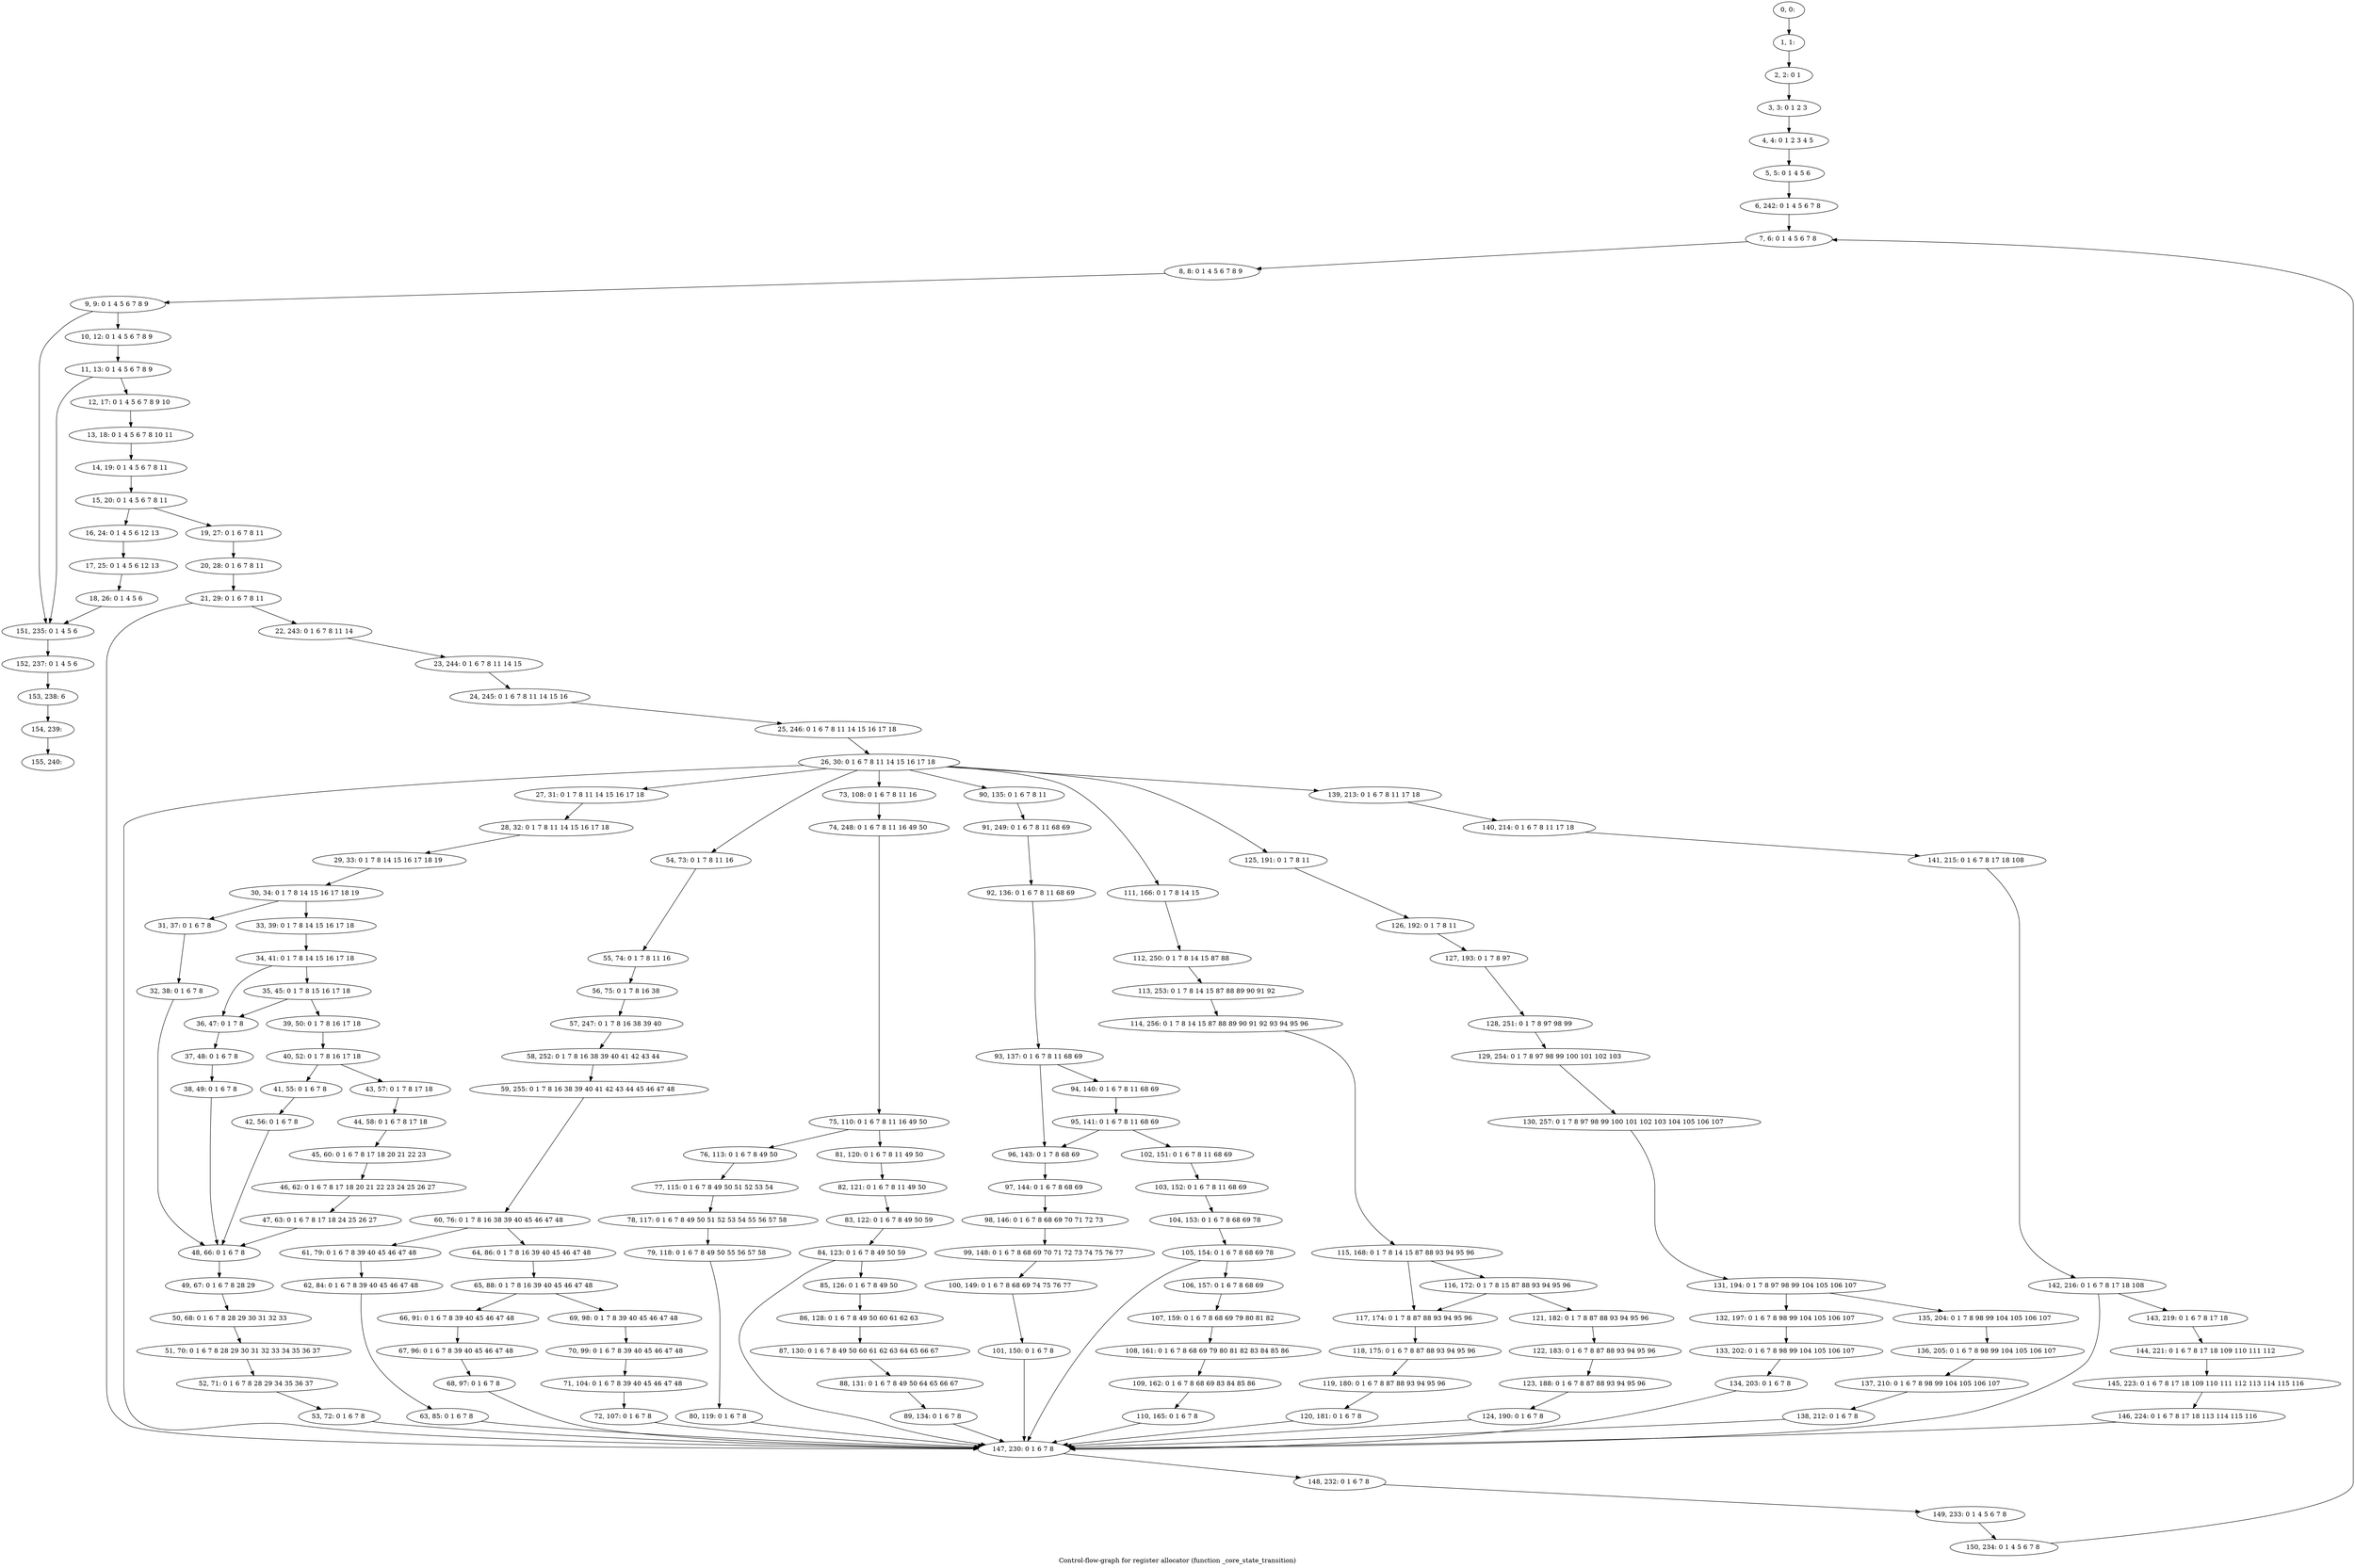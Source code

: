 digraph G {
graph [label="Control-flow-graph for register allocator (function _core_state_transition)"]
0[label="0, 0: "];
1[label="1, 1: "];
2[label="2, 2: 0 1 "];
3[label="3, 3: 0 1 2 3 "];
4[label="4, 4: 0 1 2 3 4 5 "];
5[label="5, 5: 0 1 4 5 6 "];
6[label="6, 242: 0 1 4 5 6 7 8 "];
7[label="7, 6: 0 1 4 5 6 7 8 "];
8[label="8, 8: 0 1 4 5 6 7 8 9 "];
9[label="9, 9: 0 1 4 5 6 7 8 9 "];
10[label="10, 12: 0 1 4 5 6 7 8 9 "];
11[label="11, 13: 0 1 4 5 6 7 8 9 "];
12[label="12, 17: 0 1 4 5 6 7 8 9 10 "];
13[label="13, 18: 0 1 4 5 6 7 8 10 11 "];
14[label="14, 19: 0 1 4 5 6 7 8 11 "];
15[label="15, 20: 0 1 4 5 6 7 8 11 "];
16[label="16, 24: 0 1 4 5 6 12 13 "];
17[label="17, 25: 0 1 4 5 6 12 13 "];
18[label="18, 26: 0 1 4 5 6 "];
19[label="19, 27: 0 1 6 7 8 11 "];
20[label="20, 28: 0 1 6 7 8 11 "];
21[label="21, 29: 0 1 6 7 8 11 "];
22[label="22, 243: 0 1 6 7 8 11 14 "];
23[label="23, 244: 0 1 6 7 8 11 14 15 "];
24[label="24, 245: 0 1 6 7 8 11 14 15 16 "];
25[label="25, 246: 0 1 6 7 8 11 14 15 16 17 18 "];
26[label="26, 30: 0 1 6 7 8 11 14 15 16 17 18 "];
27[label="27, 31: 0 1 7 8 11 14 15 16 17 18 "];
28[label="28, 32: 0 1 7 8 11 14 15 16 17 18 "];
29[label="29, 33: 0 1 7 8 14 15 16 17 18 19 "];
30[label="30, 34: 0 1 7 8 14 15 16 17 18 19 "];
31[label="31, 37: 0 1 6 7 8 "];
32[label="32, 38: 0 1 6 7 8 "];
33[label="33, 39: 0 1 7 8 14 15 16 17 18 "];
34[label="34, 41: 0 1 7 8 14 15 16 17 18 "];
35[label="35, 45: 0 1 7 8 15 16 17 18 "];
36[label="36, 47: 0 1 7 8 "];
37[label="37, 48: 0 1 6 7 8 "];
38[label="38, 49: 0 1 6 7 8 "];
39[label="39, 50: 0 1 7 8 16 17 18 "];
40[label="40, 52: 0 1 7 8 16 17 18 "];
41[label="41, 55: 0 1 6 7 8 "];
42[label="42, 56: 0 1 6 7 8 "];
43[label="43, 57: 0 1 7 8 17 18 "];
44[label="44, 58: 0 1 6 7 8 17 18 "];
45[label="45, 60: 0 1 6 7 8 17 18 20 21 22 23 "];
46[label="46, 62: 0 1 6 7 8 17 18 20 21 22 23 24 25 26 27 "];
47[label="47, 63: 0 1 6 7 8 17 18 24 25 26 27 "];
48[label="48, 66: 0 1 6 7 8 "];
49[label="49, 67: 0 1 6 7 8 28 29 "];
50[label="50, 68: 0 1 6 7 8 28 29 30 31 32 33 "];
51[label="51, 70: 0 1 6 7 8 28 29 30 31 32 33 34 35 36 37 "];
52[label="52, 71: 0 1 6 7 8 28 29 34 35 36 37 "];
53[label="53, 72: 0 1 6 7 8 "];
54[label="54, 73: 0 1 7 8 11 16 "];
55[label="55, 74: 0 1 7 8 11 16 "];
56[label="56, 75: 0 1 7 8 16 38 "];
57[label="57, 247: 0 1 7 8 16 38 39 40 "];
58[label="58, 252: 0 1 7 8 16 38 39 40 41 42 43 44 "];
59[label="59, 255: 0 1 7 8 16 38 39 40 41 42 43 44 45 46 47 48 "];
60[label="60, 76: 0 1 7 8 16 38 39 40 45 46 47 48 "];
61[label="61, 79: 0 1 6 7 8 39 40 45 46 47 48 "];
62[label="62, 84: 0 1 6 7 8 39 40 45 46 47 48 "];
63[label="63, 85: 0 1 6 7 8 "];
64[label="64, 86: 0 1 7 8 16 39 40 45 46 47 48 "];
65[label="65, 88: 0 1 7 8 16 39 40 45 46 47 48 "];
66[label="66, 91: 0 1 6 7 8 39 40 45 46 47 48 "];
67[label="67, 96: 0 1 6 7 8 39 40 45 46 47 48 "];
68[label="68, 97: 0 1 6 7 8 "];
69[label="69, 98: 0 1 7 8 39 40 45 46 47 48 "];
70[label="70, 99: 0 1 6 7 8 39 40 45 46 47 48 "];
71[label="71, 104: 0 1 6 7 8 39 40 45 46 47 48 "];
72[label="72, 107: 0 1 6 7 8 "];
73[label="73, 108: 0 1 6 7 8 11 16 "];
74[label="74, 248: 0 1 6 7 8 11 16 49 50 "];
75[label="75, 110: 0 1 6 7 8 11 16 49 50 "];
76[label="76, 113: 0 1 6 7 8 49 50 "];
77[label="77, 115: 0 1 6 7 8 49 50 51 52 53 54 "];
78[label="78, 117: 0 1 6 7 8 49 50 51 52 53 54 55 56 57 58 "];
79[label="79, 118: 0 1 6 7 8 49 50 55 56 57 58 "];
80[label="80, 119: 0 1 6 7 8 "];
81[label="81, 120: 0 1 6 7 8 11 49 50 "];
82[label="82, 121: 0 1 6 7 8 11 49 50 "];
83[label="83, 122: 0 1 6 7 8 49 50 59 "];
84[label="84, 123: 0 1 6 7 8 49 50 59 "];
85[label="85, 126: 0 1 6 7 8 49 50 "];
86[label="86, 128: 0 1 6 7 8 49 50 60 61 62 63 "];
87[label="87, 130: 0 1 6 7 8 49 50 60 61 62 63 64 65 66 67 "];
88[label="88, 131: 0 1 6 7 8 49 50 64 65 66 67 "];
89[label="89, 134: 0 1 6 7 8 "];
90[label="90, 135: 0 1 6 7 8 11 "];
91[label="91, 249: 0 1 6 7 8 11 68 69 "];
92[label="92, 136: 0 1 6 7 8 11 68 69 "];
93[label="93, 137: 0 1 6 7 8 11 68 69 "];
94[label="94, 140: 0 1 6 7 8 11 68 69 "];
95[label="95, 141: 0 1 6 7 8 11 68 69 "];
96[label="96, 143: 0 1 7 8 68 69 "];
97[label="97, 144: 0 1 6 7 8 68 69 "];
98[label="98, 146: 0 1 6 7 8 68 69 70 71 72 73 "];
99[label="99, 148: 0 1 6 7 8 68 69 70 71 72 73 74 75 76 77 "];
100[label="100, 149: 0 1 6 7 8 68 69 74 75 76 77 "];
101[label="101, 150: 0 1 6 7 8 "];
102[label="102, 151: 0 1 6 7 8 11 68 69 "];
103[label="103, 152: 0 1 6 7 8 11 68 69 "];
104[label="104, 153: 0 1 6 7 8 68 69 78 "];
105[label="105, 154: 0 1 6 7 8 68 69 78 "];
106[label="106, 157: 0 1 6 7 8 68 69 "];
107[label="107, 159: 0 1 6 7 8 68 69 79 80 81 82 "];
108[label="108, 161: 0 1 6 7 8 68 69 79 80 81 82 83 84 85 86 "];
109[label="109, 162: 0 1 6 7 8 68 69 83 84 85 86 "];
110[label="110, 165: 0 1 6 7 8 "];
111[label="111, 166: 0 1 7 8 14 15 "];
112[label="112, 250: 0 1 7 8 14 15 87 88 "];
113[label="113, 253: 0 1 7 8 14 15 87 88 89 90 91 92 "];
114[label="114, 256: 0 1 7 8 14 15 87 88 89 90 91 92 93 94 95 96 "];
115[label="115, 168: 0 1 7 8 14 15 87 88 93 94 95 96 "];
116[label="116, 172: 0 1 7 8 15 87 88 93 94 95 96 "];
117[label="117, 174: 0 1 7 8 87 88 93 94 95 96 "];
118[label="118, 175: 0 1 6 7 8 87 88 93 94 95 96 "];
119[label="119, 180: 0 1 6 7 8 87 88 93 94 95 96 "];
120[label="120, 181: 0 1 6 7 8 "];
121[label="121, 182: 0 1 7 8 87 88 93 94 95 96 "];
122[label="122, 183: 0 1 6 7 8 87 88 93 94 95 96 "];
123[label="123, 188: 0 1 6 7 8 87 88 93 94 95 96 "];
124[label="124, 190: 0 1 6 7 8 "];
125[label="125, 191: 0 1 7 8 11 "];
126[label="126, 192: 0 1 7 8 11 "];
127[label="127, 193: 0 1 7 8 97 "];
128[label="128, 251: 0 1 7 8 97 98 99 "];
129[label="129, 254: 0 1 7 8 97 98 99 100 101 102 103 "];
130[label="130, 257: 0 1 7 8 97 98 99 100 101 102 103 104 105 106 107 "];
131[label="131, 194: 0 1 7 8 97 98 99 104 105 106 107 "];
132[label="132, 197: 0 1 6 7 8 98 99 104 105 106 107 "];
133[label="133, 202: 0 1 6 7 8 98 99 104 105 106 107 "];
134[label="134, 203: 0 1 6 7 8 "];
135[label="135, 204: 0 1 7 8 98 99 104 105 106 107 "];
136[label="136, 205: 0 1 6 7 8 98 99 104 105 106 107 "];
137[label="137, 210: 0 1 6 7 8 98 99 104 105 106 107 "];
138[label="138, 212: 0 1 6 7 8 "];
139[label="139, 213: 0 1 6 7 8 11 17 18 "];
140[label="140, 214: 0 1 6 7 8 11 17 18 "];
141[label="141, 215: 0 1 6 7 8 17 18 108 "];
142[label="142, 216: 0 1 6 7 8 17 18 108 "];
143[label="143, 219: 0 1 6 7 8 17 18 "];
144[label="144, 221: 0 1 6 7 8 17 18 109 110 111 112 "];
145[label="145, 223: 0 1 6 7 8 17 18 109 110 111 112 113 114 115 116 "];
146[label="146, 224: 0 1 6 7 8 17 18 113 114 115 116 "];
147[label="147, 230: 0 1 6 7 8 "];
148[label="148, 232: 0 1 6 7 8 "];
149[label="149, 233: 0 1 4 5 6 7 8 "];
150[label="150, 234: 0 1 4 5 6 7 8 "];
151[label="151, 235: 0 1 4 5 6 "];
152[label="152, 237: 0 1 4 5 6 "];
153[label="153, 238: 6 "];
154[label="154, 239: "];
155[label="155, 240: "];
0->1 ;
1->2 ;
2->3 ;
3->4 ;
4->5 ;
5->6 ;
6->7 ;
7->8 ;
8->9 ;
9->10 ;
9->151 ;
10->11 ;
11->12 ;
11->151 ;
12->13 ;
13->14 ;
14->15 ;
15->16 ;
15->19 ;
16->17 ;
17->18 ;
18->151 ;
19->20 ;
20->21 ;
21->22 ;
21->147 ;
22->23 ;
23->24 ;
24->25 ;
25->26 ;
26->27 ;
26->147 ;
26->54 ;
26->111 ;
26->73 ;
26->90 ;
26->125 ;
26->139 ;
27->28 ;
28->29 ;
29->30 ;
30->31 ;
30->33 ;
31->32 ;
32->48 ;
33->34 ;
34->35 ;
34->36 ;
35->36 ;
35->39 ;
36->37 ;
37->38 ;
38->48 ;
39->40 ;
40->41 ;
40->43 ;
41->42 ;
42->48 ;
43->44 ;
44->45 ;
45->46 ;
46->47 ;
47->48 ;
48->49 ;
49->50 ;
50->51 ;
51->52 ;
52->53 ;
53->147 ;
54->55 ;
55->56 ;
56->57 ;
57->58 ;
58->59 ;
59->60 ;
60->61 ;
60->64 ;
61->62 ;
62->63 ;
63->147 ;
64->65 ;
65->66 ;
65->69 ;
66->67 ;
67->68 ;
68->147 ;
69->70 ;
70->71 ;
71->72 ;
72->147 ;
73->74 ;
74->75 ;
75->76 ;
75->81 ;
76->77 ;
77->78 ;
78->79 ;
79->80 ;
80->147 ;
81->82 ;
82->83 ;
83->84 ;
84->85 ;
84->147 ;
85->86 ;
86->87 ;
87->88 ;
88->89 ;
89->147 ;
90->91 ;
91->92 ;
92->93 ;
93->94 ;
93->96 ;
94->95 ;
95->96 ;
95->102 ;
96->97 ;
97->98 ;
98->99 ;
99->100 ;
100->101 ;
101->147 ;
102->103 ;
103->104 ;
104->105 ;
105->106 ;
105->147 ;
106->107 ;
107->108 ;
108->109 ;
109->110 ;
110->147 ;
111->112 ;
112->113 ;
113->114 ;
114->115 ;
115->116 ;
115->117 ;
116->117 ;
116->121 ;
117->118 ;
118->119 ;
119->120 ;
120->147 ;
121->122 ;
122->123 ;
123->124 ;
124->147 ;
125->126 ;
126->127 ;
127->128 ;
128->129 ;
129->130 ;
130->131 ;
131->132 ;
131->135 ;
132->133 ;
133->134 ;
134->147 ;
135->136 ;
136->137 ;
137->138 ;
138->147 ;
139->140 ;
140->141 ;
141->142 ;
142->143 ;
142->147 ;
143->144 ;
144->145 ;
145->146 ;
146->147 ;
147->148 ;
148->149 ;
149->150 ;
150->7 ;
151->152 ;
152->153 ;
153->154 ;
154->155 ;
}
